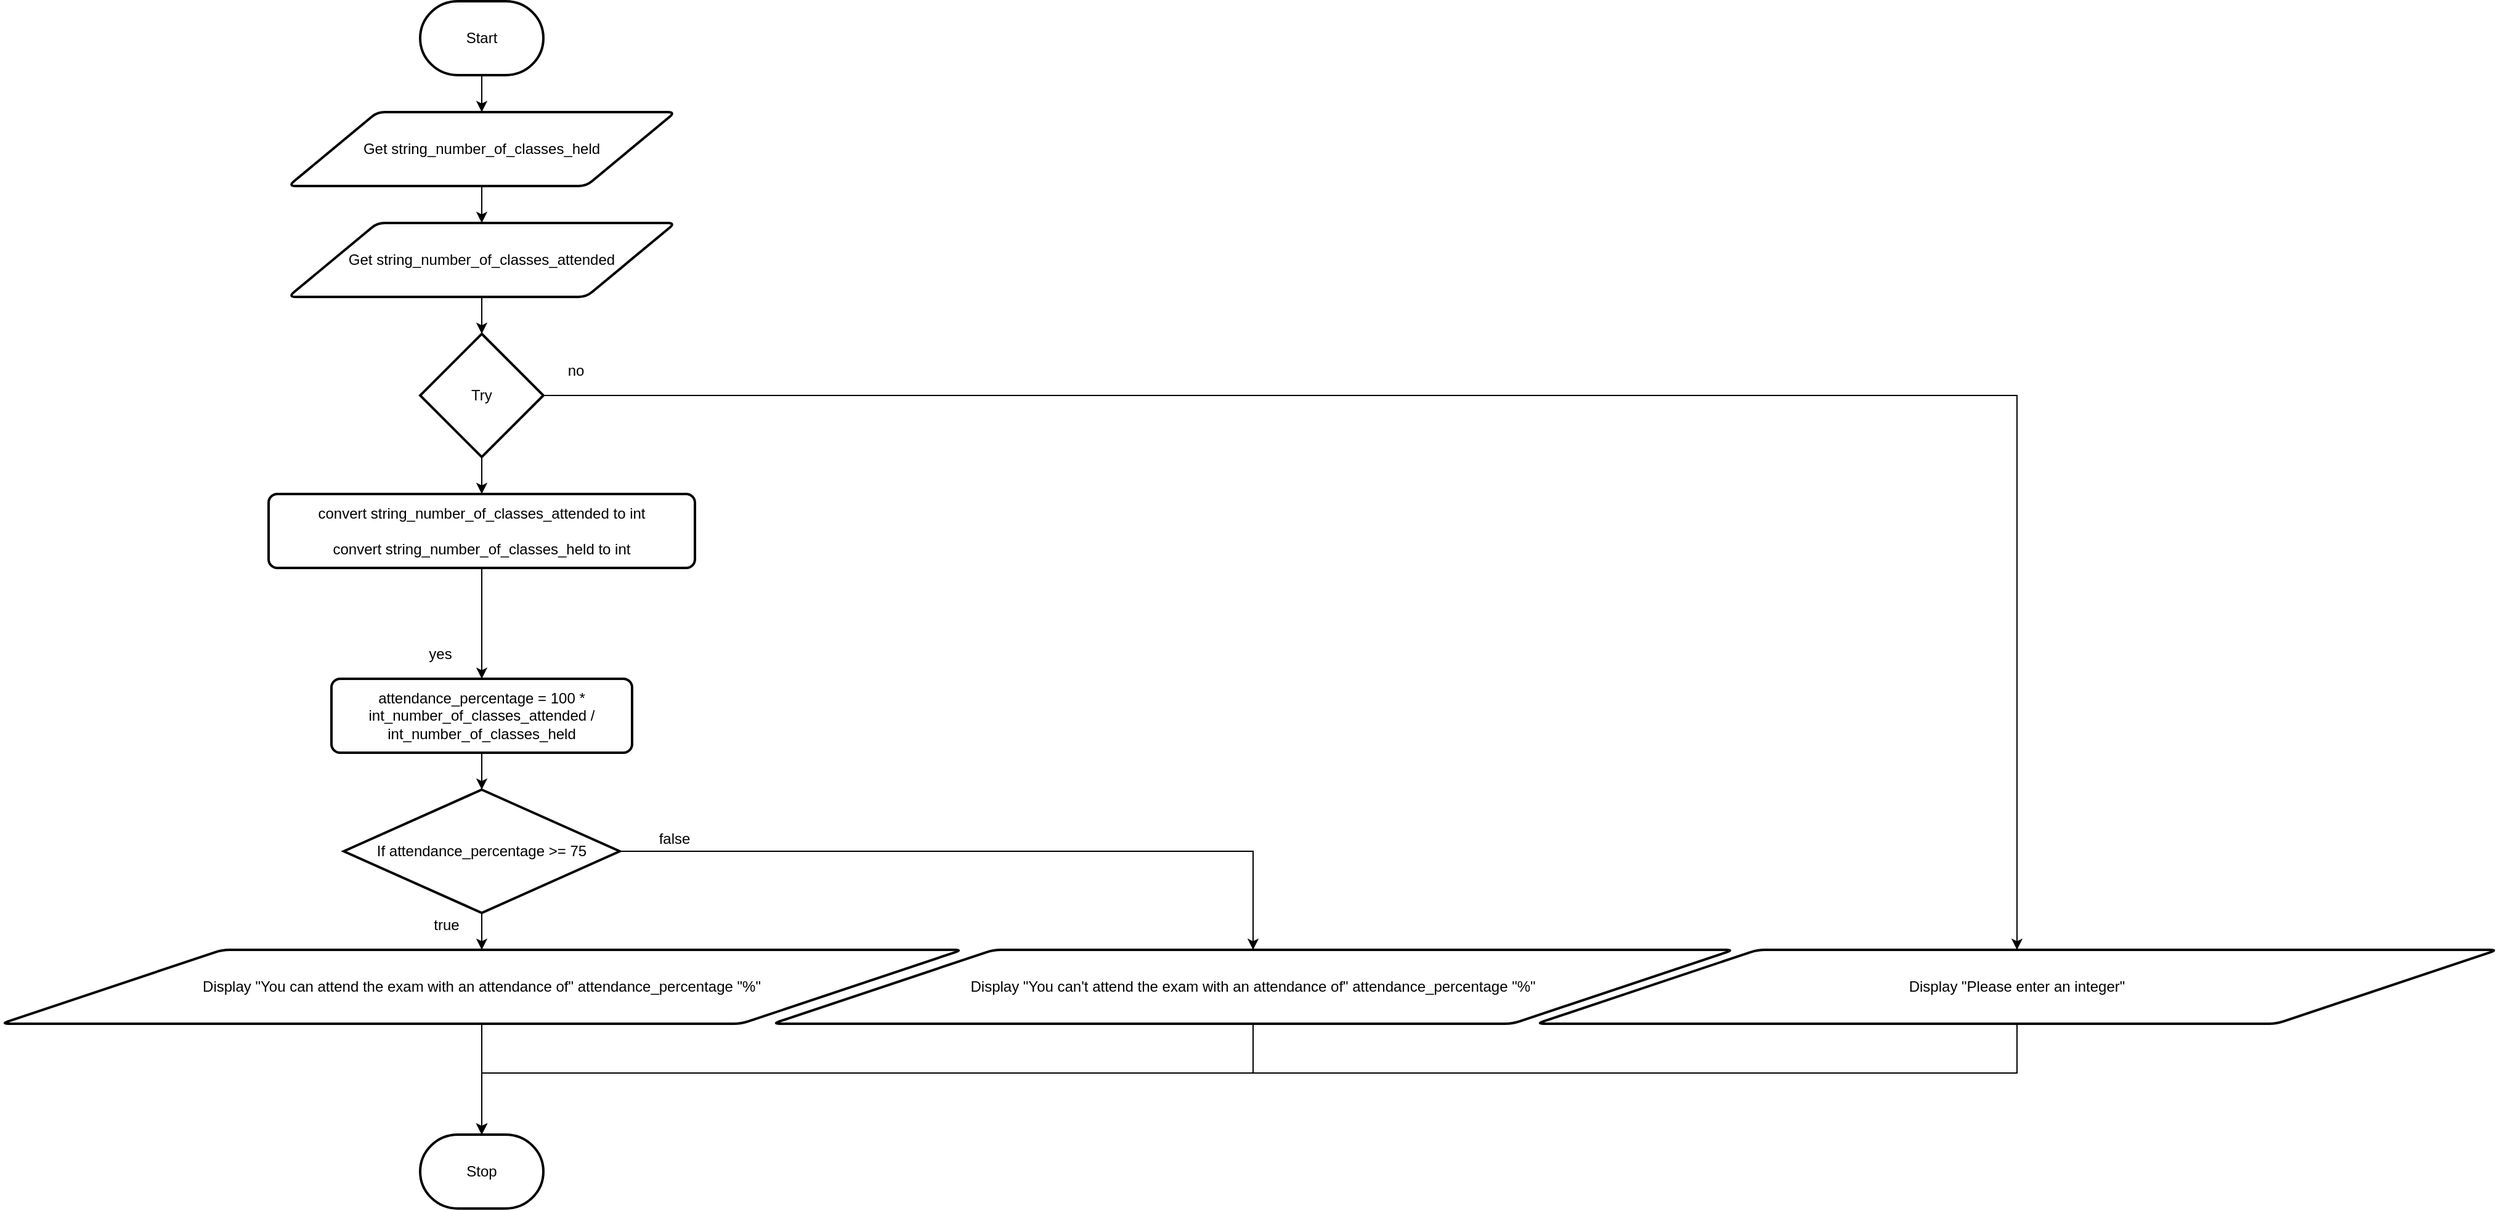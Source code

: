 <mxfile>
    <diagram id="aqkya4TFRdpiTSBKbrii" name="Flowchart">
        <mxGraphModel dx="1074" dy="717" grid="1" gridSize="10" guides="1" tooltips="1" connect="1" arrows="1" fold="1" page="1" pageScale="1" pageWidth="827" pageHeight="1169" math="0" shadow="0">
            <root>
                <mxCell id="7Z-LrOooxTyzb09muiCP-0"/>
                <mxCell id="7Z-LrOooxTyzb09muiCP-1" parent="7Z-LrOooxTyzb09muiCP-0"/>
                <mxCell id="7Z-LrOooxTyzb09muiCP-7" value="" style="edgeStyle=none;html=1;" parent="7Z-LrOooxTyzb09muiCP-1" source="7Z-LrOooxTyzb09muiCP-2" target="7Z-LrOooxTyzb09muiCP-3" edge="1">
                    <mxGeometry relative="1" as="geometry"/>
                </mxCell>
                <mxCell id="7Z-LrOooxTyzb09muiCP-2" value="Start" style="strokeWidth=2;html=1;shape=mxgraph.flowchart.terminator;whiteSpace=wrap;" parent="7Z-LrOooxTyzb09muiCP-1" vertex="1">
                    <mxGeometry x="364" y="80" width="100" height="60" as="geometry"/>
                </mxCell>
                <mxCell id="2s6eI84ueXguwJkCUANq-1" value="" style="edgeStyle=orthogonalEdgeStyle;rounded=0;html=1;" parent="7Z-LrOooxTyzb09muiCP-1" source="7Z-LrOooxTyzb09muiCP-3" target="2s6eI84ueXguwJkCUANq-0" edge="1">
                    <mxGeometry relative="1" as="geometry"/>
                </mxCell>
                <mxCell id="7Z-LrOooxTyzb09muiCP-3" value="Get string_number_of_classes_held" style="shape=parallelogram;html=1;strokeWidth=2;perimeter=parallelogramPerimeter;whiteSpace=wrap;rounded=1;arcSize=12;size=0.23;" parent="7Z-LrOooxTyzb09muiCP-1" vertex="1">
                    <mxGeometry x="257" y="170" width="314" height="60" as="geometry"/>
                </mxCell>
                <mxCell id="MaglsTXrVU86D-4OawNC-4" value="" style="edgeStyle=orthogonalEdgeStyle;rounded=0;html=1;" parent="7Z-LrOooxTyzb09muiCP-1" source="7Z-LrOooxTyzb09muiCP-4" target="MaglsTXrVU86D-4OawNC-3" edge="1">
                    <mxGeometry relative="1" as="geometry"/>
                </mxCell>
                <mxCell id="7Z-LrOooxTyzb09muiCP-4" value="attendance_percentage = 100 * int_number_of_classes_attended / int_number_of_classes_held" style="rounded=1;whiteSpace=wrap;html=1;absoluteArcSize=1;arcSize=14;strokeWidth=2;" parent="7Z-LrOooxTyzb09muiCP-1" vertex="1">
                    <mxGeometry x="292" y="630" width="244" height="60" as="geometry"/>
                </mxCell>
                <mxCell id="MaglsTXrVU86D-4OawNC-14" style="edgeStyle=orthogonalEdgeStyle;rounded=0;html=1;entryX=0.5;entryY=0;entryDx=0;entryDy=0;entryPerimeter=0;" parent="7Z-LrOooxTyzb09muiCP-1" source="7Z-LrOooxTyzb09muiCP-5" target="7Z-LrOooxTyzb09muiCP-6" edge="1">
                    <mxGeometry relative="1" as="geometry"/>
                </mxCell>
                <mxCell id="7Z-LrOooxTyzb09muiCP-5" value="Display &quot;You can attend the exam with an attendance of&quot; attendance_percentage &quot;%&quot;" style="shape=parallelogram;html=1;strokeWidth=2;perimeter=parallelogramPerimeter;whiteSpace=wrap;rounded=1;arcSize=12;size=0.23;" parent="7Z-LrOooxTyzb09muiCP-1" vertex="1">
                    <mxGeometry x="24" y="850" width="780" height="60" as="geometry"/>
                </mxCell>
                <mxCell id="7Z-LrOooxTyzb09muiCP-6" value="Stop" style="strokeWidth=2;html=1;shape=mxgraph.flowchart.terminator;whiteSpace=wrap;" parent="7Z-LrOooxTyzb09muiCP-1" vertex="1">
                    <mxGeometry x="364" y="1000" width="100" height="60" as="geometry"/>
                </mxCell>
                <mxCell id="MaglsTXrVU86D-4OawNC-1" value="" style="edgeStyle=orthogonalEdgeStyle;rounded=0;html=1;" parent="7Z-LrOooxTyzb09muiCP-1" source="2s6eI84ueXguwJkCUANq-0" target="MaglsTXrVU86D-4OawNC-0" edge="1">
                    <mxGeometry relative="1" as="geometry"/>
                </mxCell>
                <mxCell id="2s6eI84ueXguwJkCUANq-0" value="Get string_number_of_classes_attended" style="shape=parallelogram;html=1;strokeWidth=2;perimeter=parallelogramPerimeter;whiteSpace=wrap;rounded=1;arcSize=12;size=0.23;" parent="7Z-LrOooxTyzb09muiCP-1" vertex="1">
                    <mxGeometry x="257" y="260" width="314" height="60" as="geometry"/>
                </mxCell>
                <mxCell id="MaglsTXrVU86D-4OawNC-9" style="edgeStyle=orthogonalEdgeStyle;rounded=0;html=1;entryX=0.5;entryY=0;entryDx=0;entryDy=0;" parent="7Z-LrOooxTyzb09muiCP-1" source="MaglsTXrVU86D-4OawNC-0" target="MaglsTXrVU86D-4OawNC-8" edge="1">
                    <mxGeometry relative="1" as="geometry"/>
                </mxCell>
                <mxCell id="1" value="" style="edgeStyle=none;html=1;" parent="7Z-LrOooxTyzb09muiCP-1" source="MaglsTXrVU86D-4OawNC-0" target="0" edge="1">
                    <mxGeometry relative="1" as="geometry"/>
                </mxCell>
                <mxCell id="MaglsTXrVU86D-4OawNC-0" value="Try" style="strokeWidth=2;html=1;shape=mxgraph.flowchart.decision;whiteSpace=wrap;" parent="7Z-LrOooxTyzb09muiCP-1" vertex="1">
                    <mxGeometry x="364" y="350" width="100" height="100" as="geometry"/>
                </mxCell>
                <mxCell id="MaglsTXrVU86D-4OawNC-5" value="" style="edgeStyle=orthogonalEdgeStyle;rounded=0;html=1;" parent="7Z-LrOooxTyzb09muiCP-1" source="MaglsTXrVU86D-4OawNC-3" target="7Z-LrOooxTyzb09muiCP-5" edge="1">
                    <mxGeometry relative="1" as="geometry"/>
                </mxCell>
                <mxCell id="MaglsTXrVU86D-4OawNC-7" style="edgeStyle=orthogonalEdgeStyle;rounded=0;html=1;" parent="7Z-LrOooxTyzb09muiCP-1" source="MaglsTXrVU86D-4OawNC-3" target="MaglsTXrVU86D-4OawNC-6" edge="1">
                    <mxGeometry relative="1" as="geometry"/>
                </mxCell>
                <mxCell id="MaglsTXrVU86D-4OawNC-3" value="If attendance_percentage &amp;gt;= 75" style="strokeWidth=2;html=1;shape=mxgraph.flowchart.decision;whiteSpace=wrap;" parent="7Z-LrOooxTyzb09muiCP-1" vertex="1">
                    <mxGeometry x="302" y="720" width="224" height="100" as="geometry"/>
                </mxCell>
                <mxCell id="MaglsTXrVU86D-4OawNC-15" style="edgeStyle=orthogonalEdgeStyle;rounded=0;html=1;entryX=0.5;entryY=0;entryDx=0;entryDy=0;entryPerimeter=0;" parent="7Z-LrOooxTyzb09muiCP-1" source="MaglsTXrVU86D-4OawNC-6" target="7Z-LrOooxTyzb09muiCP-6" edge="1">
                    <mxGeometry relative="1" as="geometry">
                        <Array as="points">
                            <mxPoint x="1040" y="950"/>
                            <mxPoint x="414" y="950"/>
                        </Array>
                    </mxGeometry>
                </mxCell>
                <mxCell id="MaglsTXrVU86D-4OawNC-6" value="Display &quot;You can't attend the exam with an attendance of&quot; attendance_percentage &quot;%&quot;" style="shape=parallelogram;html=1;strokeWidth=2;perimeter=parallelogramPerimeter;whiteSpace=wrap;rounded=1;arcSize=12;size=0.23;" parent="7Z-LrOooxTyzb09muiCP-1" vertex="1">
                    <mxGeometry x="650" y="850" width="780" height="60" as="geometry"/>
                </mxCell>
                <mxCell id="MaglsTXrVU86D-4OawNC-16" style="edgeStyle=orthogonalEdgeStyle;rounded=0;html=1;entryX=0.5;entryY=0;entryDx=0;entryDy=0;entryPerimeter=0;" parent="7Z-LrOooxTyzb09muiCP-1" source="MaglsTXrVU86D-4OawNC-8" target="7Z-LrOooxTyzb09muiCP-6" edge="1">
                    <mxGeometry relative="1" as="geometry">
                        <Array as="points">
                            <mxPoint x="1660" y="950"/>
                            <mxPoint x="414" y="950"/>
                        </Array>
                    </mxGeometry>
                </mxCell>
                <mxCell id="MaglsTXrVU86D-4OawNC-8" value="Display &quot;Please enter an integer&quot;" style="shape=parallelogram;html=1;strokeWidth=2;perimeter=parallelogramPerimeter;whiteSpace=wrap;rounded=1;arcSize=12;size=0.23;" parent="7Z-LrOooxTyzb09muiCP-1" vertex="1">
                    <mxGeometry x="1270" y="850" width="780" height="60" as="geometry"/>
                </mxCell>
                <mxCell id="MaglsTXrVU86D-4OawNC-10" value="yes" style="text;html=1;align=center;verticalAlign=middle;resizable=0;points=[];autosize=1;strokeColor=none;fillColor=none;" parent="7Z-LrOooxTyzb09muiCP-1" vertex="1">
                    <mxGeometry x="365" y="600" width="30" height="20" as="geometry"/>
                </mxCell>
                <mxCell id="MaglsTXrVU86D-4OawNC-11" value="no" style="text;html=1;align=center;verticalAlign=middle;resizable=0;points=[];autosize=1;strokeColor=none;fillColor=none;" parent="7Z-LrOooxTyzb09muiCP-1" vertex="1">
                    <mxGeometry x="475" y="370" width="30" height="20" as="geometry"/>
                </mxCell>
                <mxCell id="MaglsTXrVU86D-4OawNC-12" value="true" style="text;html=1;align=center;verticalAlign=middle;resizable=0;points=[];autosize=1;strokeColor=none;fillColor=none;" parent="7Z-LrOooxTyzb09muiCP-1" vertex="1">
                    <mxGeometry x="365" y="820" width="40" height="20" as="geometry"/>
                </mxCell>
                <mxCell id="MaglsTXrVU86D-4OawNC-13" value="false" style="text;html=1;align=center;verticalAlign=middle;resizable=0;points=[];autosize=1;strokeColor=none;fillColor=none;" parent="7Z-LrOooxTyzb09muiCP-1" vertex="1">
                    <mxGeometry x="550" y="750" width="40" height="20" as="geometry"/>
                </mxCell>
                <mxCell id="2" style="edgeStyle=none;html=1;entryX=0.5;entryY=0;entryDx=0;entryDy=0;" parent="7Z-LrOooxTyzb09muiCP-1" source="0" target="7Z-LrOooxTyzb09muiCP-4" edge="1">
                    <mxGeometry relative="1" as="geometry"/>
                </mxCell>
                <mxCell id="0" value="convert string_number_of_classes_attended to int&lt;br&gt;&lt;br&gt;convert string_number_of_classes_held to int" style="rounded=1;whiteSpace=wrap;html=1;absoluteArcSize=1;arcSize=14;strokeWidth=2;" parent="7Z-LrOooxTyzb09muiCP-1" vertex="1">
                    <mxGeometry x="241" y="480" width="346" height="60" as="geometry"/>
                </mxCell>
            </root>
        </mxGraphModel>
    </diagram>
    <diagram id="KjG14Q_7bZ2Fs4syXYFA" name="Top Down">
        <mxGraphModel dx="1074" dy="717" grid="1" gridSize="10" guides="1" tooltips="1" connect="1" arrows="1" fold="1" page="1" pageScale="1" pageWidth="827" pageHeight="1169" math="0" shadow="0">
            <root>
                <mxCell id="0"/>
                <mxCell id="1" parent="0"/>
                <mxCell id="QtO_xw6DOo0jZK6YUWM9-8" value="" style="edgeStyle=none;html=1;" parent="1" source="QtO_xw6DOo0jZK6YUWM9-1" target="QtO_xw6DOo0jZK6YUWM9-3" edge="1">
                    <mxGeometry relative="1" as="geometry"/>
                </mxCell>
                <mxCell id="QtO_xw6DOo0jZK6YUWM9-9" style="edgeStyle=orthogonalEdgeStyle;html=1;entryX=0.5;entryY=0;entryDx=0;entryDy=0;rounded=0;" parent="1" source="QtO_xw6DOo0jZK6YUWM9-1" target="QtO_xw6DOo0jZK6YUWM9-2" edge="1">
                    <mxGeometry relative="1" as="geometry">
                        <Array as="points">
                            <mxPoint x="414" y="160"/>
                            <mxPoint x="260" y="160"/>
                        </Array>
                    </mxGeometry>
                </mxCell>
                <mxCell id="QtO_xw6DOo0jZK6YUWM9-10" style="edgeStyle=orthogonalEdgeStyle;html=1;entryX=0.5;entryY=0;entryDx=0;entryDy=0;rounded=0;" parent="1" source="QtO_xw6DOo0jZK6YUWM9-1" target="QtO_xw6DOo0jZK6YUWM9-4" edge="1">
                    <mxGeometry relative="1" as="geometry">
                        <Array as="points">
                            <mxPoint x="414" y="160"/>
                            <mxPoint x="570" y="160"/>
                        </Array>
                    </mxGeometry>
                </mxCell>
                <mxCell id="QtO_xw6DOo0jZK6YUWM9-1" value="Exam Attendance" style="rounded=0;whiteSpace=wrap;html=1;" parent="1" vertex="1">
                    <mxGeometry x="354" y="80" width="120" height="60" as="geometry"/>
                </mxCell>
                <mxCell id="QtO_xw6DOo0jZK6YUWM9-11" value="" style="edgeStyle=orthogonalEdgeStyle;rounded=0;html=1;" parent="1" source="QtO_xw6DOo0jZK6YUWM9-2" target="QtO_xw6DOo0jZK6YUWM9-5" edge="1">
                    <mxGeometry relative="1" as="geometry"/>
                </mxCell>
                <mxCell id="0JgCU89AeLVoXn5umTMp-2" style="edgeStyle=orthogonalEdgeStyle;html=1;rounded=0;" parent="1" source="QtO_xw6DOo0jZK6YUWM9-2" target="0JgCU89AeLVoXn5umTMp-1" edge="1">
                    <mxGeometry relative="1" as="geometry"/>
                </mxCell>
                <mxCell id="QtO_xw6DOo0jZK6YUWM9-2" value="Input" style="rounded=0;whiteSpace=wrap;html=1;" parent="1" vertex="1">
                    <mxGeometry x="200" y="180" width="120" height="60" as="geometry"/>
                </mxCell>
                <mxCell id="QtO_xw6DOo0jZK6YUWM9-12" value="" style="edgeStyle=orthogonalEdgeStyle;rounded=0;html=1;" parent="1" source="QtO_xw6DOo0jZK6YUWM9-3" target="QtO_xw6DOo0jZK6YUWM9-6" edge="1">
                    <mxGeometry relative="1" as="geometry">
                        <Array as="points">
                            <mxPoint x="414" y="440"/>
                            <mxPoint x="302" y="440"/>
                        </Array>
                    </mxGeometry>
                </mxCell>
                <mxCell id="0JgCU89AeLVoXn5umTMp-4" style="edgeStyle=orthogonalEdgeStyle;rounded=0;html=1;" parent="1" source="QtO_xw6DOo0jZK6YUWM9-3" target="0JgCU89AeLVoXn5umTMp-3" edge="1">
                    <mxGeometry relative="1" as="geometry">
                        <Array as="points">
                            <mxPoint x="414" y="440"/>
                            <mxPoint x="542" y="440"/>
                        </Array>
                    </mxGeometry>
                </mxCell>
                <mxCell id="QtO_xw6DOo0jZK6YUWM9-3" value="Process" style="rounded=0;whiteSpace=wrap;html=1;" parent="1" vertex="1">
                    <mxGeometry x="354" y="180" width="120" height="60" as="geometry"/>
                </mxCell>
                <mxCell id="QtO_xw6DOo0jZK6YUWM9-13" value="" style="edgeStyle=orthogonalEdgeStyle;rounded=0;html=1;" parent="1" source="QtO_xw6DOo0jZK6YUWM9-4" target="QtO_xw6DOo0jZK6YUWM9-7" edge="1">
                    <mxGeometry relative="1" as="geometry"/>
                </mxCell>
                <mxCell id="0JgCU89AeLVoXn5umTMp-6" style="edgeStyle=orthogonalEdgeStyle;rounded=0;html=1;" parent="1" source="QtO_xw6DOo0jZK6YUWM9-4" target="0JgCU89AeLVoXn5umTMp-5" edge="1">
                    <mxGeometry relative="1" as="geometry"/>
                </mxCell>
                <mxCell id="QtO_xw6DOo0jZK6YUWM9-4" value="output" style="rounded=0;whiteSpace=wrap;html=1;" parent="1" vertex="1">
                    <mxGeometry x="510" y="180" width="120" height="60" as="geometry"/>
                </mxCell>
                <mxCell id="QtO_xw6DOo0jZK6YUWM9-5" value="Get number_of_classes_held" style="rounded=0;whiteSpace=wrap;html=1;" parent="1" vertex="1">
                    <mxGeometry x="50" y="290" width="190" height="60" as="geometry"/>
                </mxCell>
                <mxCell id="QtO_xw6DOo0jZK6YUWM9-6" value="calculate attendance_percentage" style="rounded=0;whiteSpace=wrap;html=1;" parent="1" vertex="1">
                    <mxGeometry x="190" y="470" width="224" height="60" as="geometry"/>
                </mxCell>
                <mxCell id="QtO_xw6DOo0jZK6YUWM9-7" value="display attendance_percentage" style="rounded=0;whiteSpace=wrap;html=1;" parent="1" vertex="1">
                    <mxGeometry x="465" y="360" width="210" height="60" as="geometry"/>
                </mxCell>
                <mxCell id="0JgCU89AeLVoXn5umTMp-1" value="Get number_of_classes_attended" style="rounded=0;whiteSpace=wrap;html=1;" parent="1" vertex="1">
                    <mxGeometry x="165" y="360" width="190" height="60" as="geometry"/>
                </mxCell>
                <mxCell id="0JgCU89AeLVoXn5umTMp-3" value="check if attendance_percentage &amp;gt; 75" style="rounded=0;whiteSpace=wrap;html=1;" parent="1" vertex="1">
                    <mxGeometry x="430" y="470" width="224" height="60" as="geometry"/>
                </mxCell>
                <mxCell id="0JgCU89AeLVoXn5umTMp-5" value="display greater_than_75_answer" style="rounded=0;whiteSpace=wrap;html=1;" parent="1" vertex="1">
                    <mxGeometry x="600" y="290" width="210" height="60" as="geometry"/>
                </mxCell>
            </root>
        </mxGraphModel>
    </diagram>
</mxfile>